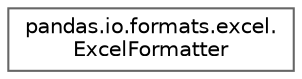 digraph "Graphical Class Hierarchy"
{
 // LATEX_PDF_SIZE
  bgcolor="transparent";
  edge [fontname=Helvetica,fontsize=10,labelfontname=Helvetica,labelfontsize=10];
  node [fontname=Helvetica,fontsize=10,shape=box,height=0.2,width=0.4];
  rankdir="LR";
  Node0 [id="Node000000",label="pandas.io.formats.excel.\lExcelFormatter",height=0.2,width=0.4,color="grey40", fillcolor="white", style="filled",URL="$d3/d5c/classpandas_1_1io_1_1formats_1_1excel_1_1ExcelFormatter.html",tooltip=" "];
}
